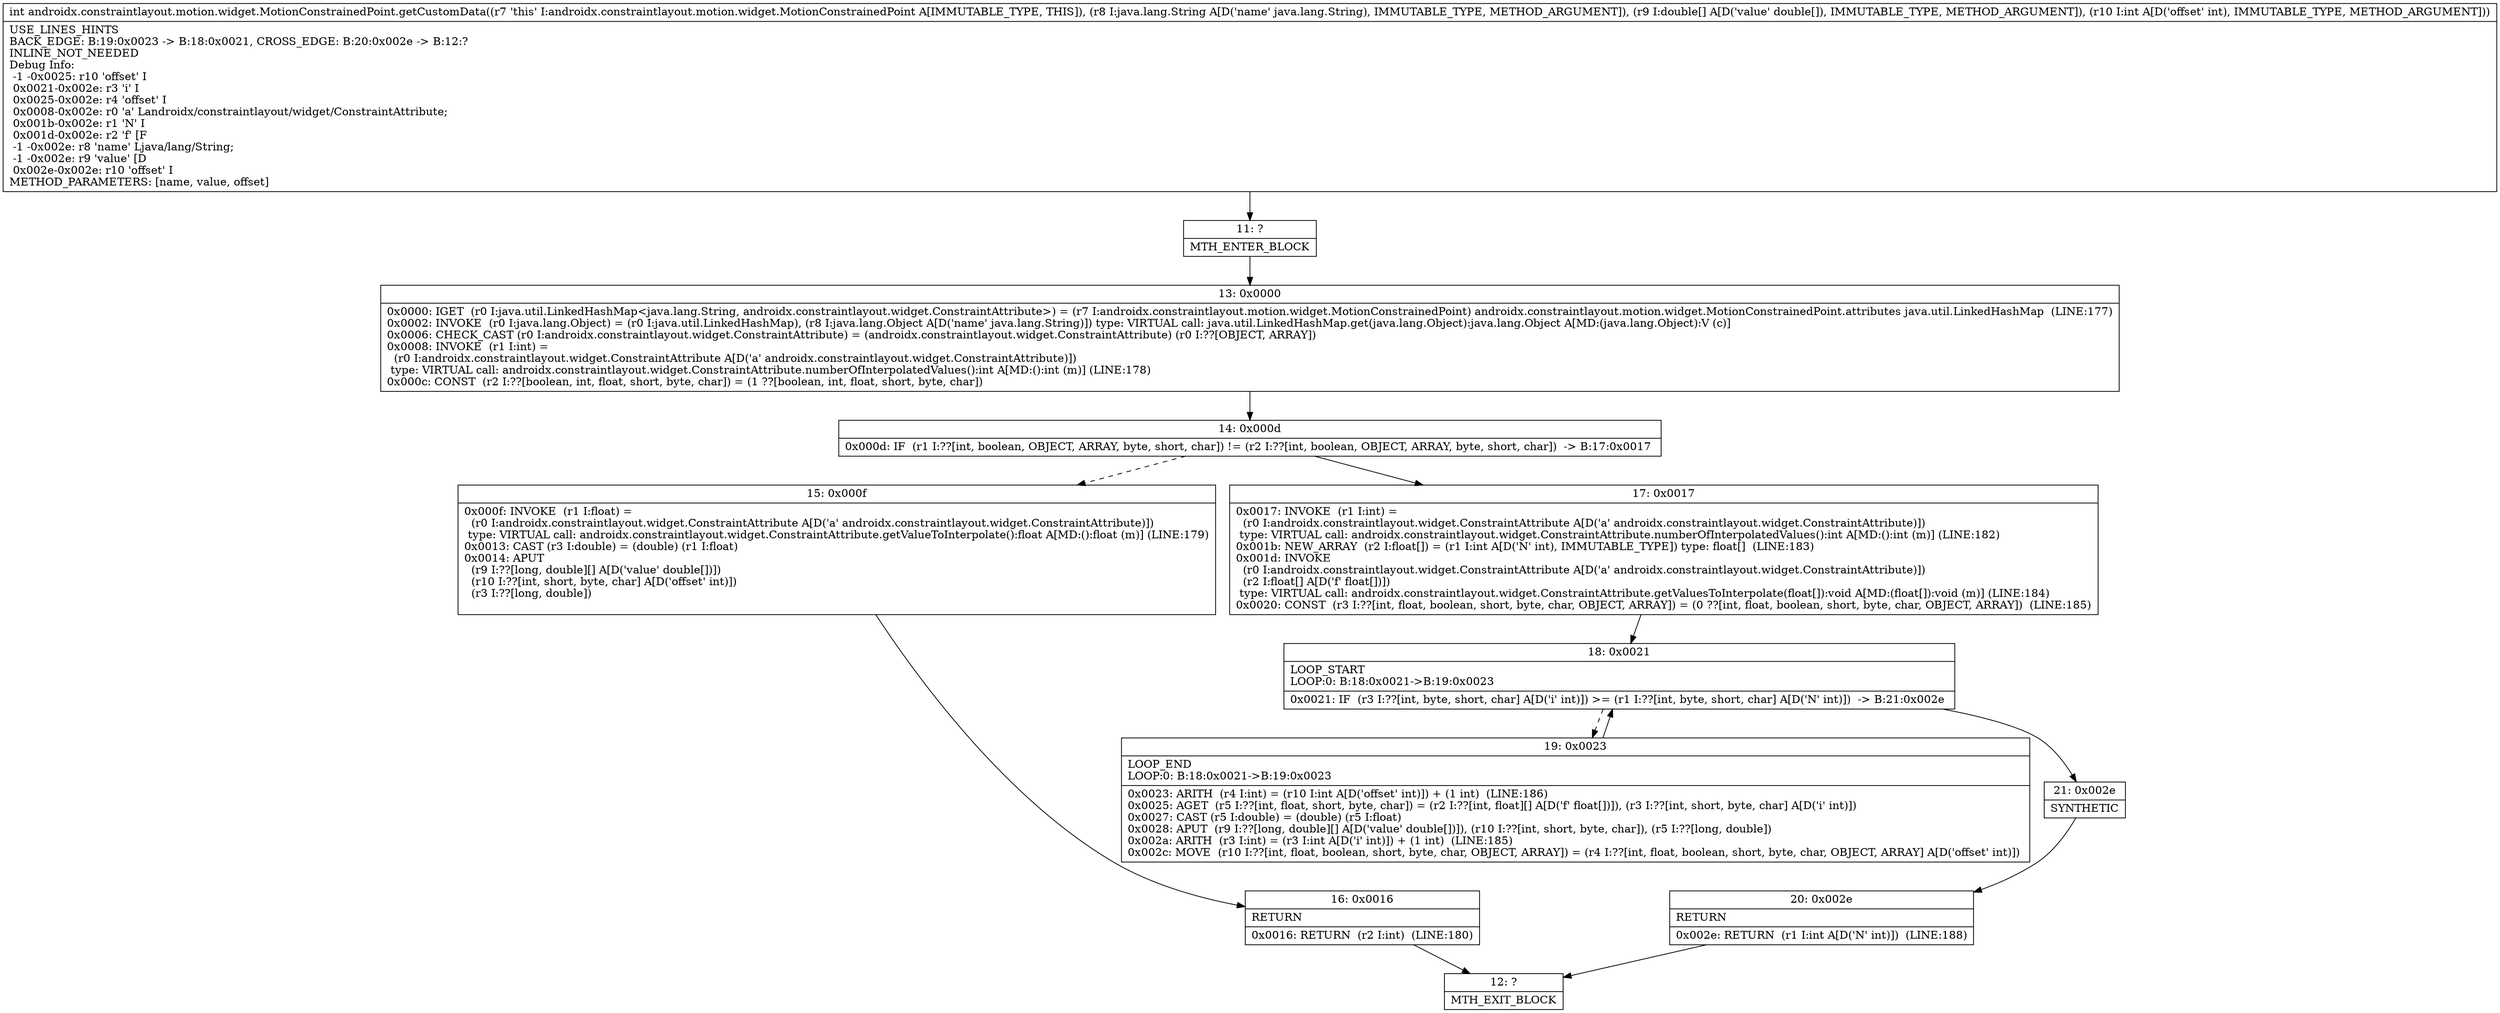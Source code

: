 digraph "CFG forandroidx.constraintlayout.motion.widget.MotionConstrainedPoint.getCustomData(Ljava\/lang\/String;[DI)I" {
Node_11 [shape=record,label="{11\:\ ?|MTH_ENTER_BLOCK\l}"];
Node_13 [shape=record,label="{13\:\ 0x0000|0x0000: IGET  (r0 I:java.util.LinkedHashMap\<java.lang.String, androidx.constraintlayout.widget.ConstraintAttribute\>) = (r7 I:androidx.constraintlayout.motion.widget.MotionConstrainedPoint) androidx.constraintlayout.motion.widget.MotionConstrainedPoint.attributes java.util.LinkedHashMap  (LINE:177)\l0x0002: INVOKE  (r0 I:java.lang.Object) = (r0 I:java.util.LinkedHashMap), (r8 I:java.lang.Object A[D('name' java.lang.String)]) type: VIRTUAL call: java.util.LinkedHashMap.get(java.lang.Object):java.lang.Object A[MD:(java.lang.Object):V (c)]\l0x0006: CHECK_CAST (r0 I:androidx.constraintlayout.widget.ConstraintAttribute) = (androidx.constraintlayout.widget.ConstraintAttribute) (r0 I:??[OBJECT, ARRAY]) \l0x0008: INVOKE  (r1 I:int) = \l  (r0 I:androidx.constraintlayout.widget.ConstraintAttribute A[D('a' androidx.constraintlayout.widget.ConstraintAttribute)])\l type: VIRTUAL call: androidx.constraintlayout.widget.ConstraintAttribute.numberOfInterpolatedValues():int A[MD:():int (m)] (LINE:178)\l0x000c: CONST  (r2 I:??[boolean, int, float, short, byte, char]) = (1 ??[boolean, int, float, short, byte, char]) \l}"];
Node_14 [shape=record,label="{14\:\ 0x000d|0x000d: IF  (r1 I:??[int, boolean, OBJECT, ARRAY, byte, short, char]) != (r2 I:??[int, boolean, OBJECT, ARRAY, byte, short, char])  \-\> B:17:0x0017 \l}"];
Node_15 [shape=record,label="{15\:\ 0x000f|0x000f: INVOKE  (r1 I:float) = \l  (r0 I:androidx.constraintlayout.widget.ConstraintAttribute A[D('a' androidx.constraintlayout.widget.ConstraintAttribute)])\l type: VIRTUAL call: androidx.constraintlayout.widget.ConstraintAttribute.getValueToInterpolate():float A[MD:():float (m)] (LINE:179)\l0x0013: CAST (r3 I:double) = (double) (r1 I:float) \l0x0014: APUT  \l  (r9 I:??[long, double][] A[D('value' double[])])\l  (r10 I:??[int, short, byte, char] A[D('offset' int)])\l  (r3 I:??[long, double])\l \l}"];
Node_16 [shape=record,label="{16\:\ 0x0016|RETURN\l|0x0016: RETURN  (r2 I:int)  (LINE:180)\l}"];
Node_12 [shape=record,label="{12\:\ ?|MTH_EXIT_BLOCK\l}"];
Node_17 [shape=record,label="{17\:\ 0x0017|0x0017: INVOKE  (r1 I:int) = \l  (r0 I:androidx.constraintlayout.widget.ConstraintAttribute A[D('a' androidx.constraintlayout.widget.ConstraintAttribute)])\l type: VIRTUAL call: androidx.constraintlayout.widget.ConstraintAttribute.numberOfInterpolatedValues():int A[MD:():int (m)] (LINE:182)\l0x001b: NEW_ARRAY  (r2 I:float[]) = (r1 I:int A[D('N' int), IMMUTABLE_TYPE]) type: float[]  (LINE:183)\l0x001d: INVOKE  \l  (r0 I:androidx.constraintlayout.widget.ConstraintAttribute A[D('a' androidx.constraintlayout.widget.ConstraintAttribute)])\l  (r2 I:float[] A[D('f' float[])])\l type: VIRTUAL call: androidx.constraintlayout.widget.ConstraintAttribute.getValuesToInterpolate(float[]):void A[MD:(float[]):void (m)] (LINE:184)\l0x0020: CONST  (r3 I:??[int, float, boolean, short, byte, char, OBJECT, ARRAY]) = (0 ??[int, float, boolean, short, byte, char, OBJECT, ARRAY])  (LINE:185)\l}"];
Node_18 [shape=record,label="{18\:\ 0x0021|LOOP_START\lLOOP:0: B:18:0x0021\-\>B:19:0x0023\l|0x0021: IF  (r3 I:??[int, byte, short, char] A[D('i' int)]) \>= (r1 I:??[int, byte, short, char] A[D('N' int)])  \-\> B:21:0x002e \l}"];
Node_19 [shape=record,label="{19\:\ 0x0023|LOOP_END\lLOOP:0: B:18:0x0021\-\>B:19:0x0023\l|0x0023: ARITH  (r4 I:int) = (r10 I:int A[D('offset' int)]) + (1 int)  (LINE:186)\l0x0025: AGET  (r5 I:??[int, float, short, byte, char]) = (r2 I:??[int, float][] A[D('f' float[])]), (r3 I:??[int, short, byte, char] A[D('i' int)]) \l0x0027: CAST (r5 I:double) = (double) (r5 I:float) \l0x0028: APUT  (r9 I:??[long, double][] A[D('value' double[])]), (r10 I:??[int, short, byte, char]), (r5 I:??[long, double]) \l0x002a: ARITH  (r3 I:int) = (r3 I:int A[D('i' int)]) + (1 int)  (LINE:185)\l0x002c: MOVE  (r10 I:??[int, float, boolean, short, byte, char, OBJECT, ARRAY]) = (r4 I:??[int, float, boolean, short, byte, char, OBJECT, ARRAY] A[D('offset' int)]) \l}"];
Node_21 [shape=record,label="{21\:\ 0x002e|SYNTHETIC\l}"];
Node_20 [shape=record,label="{20\:\ 0x002e|RETURN\l|0x002e: RETURN  (r1 I:int A[D('N' int)])  (LINE:188)\l}"];
MethodNode[shape=record,label="{int androidx.constraintlayout.motion.widget.MotionConstrainedPoint.getCustomData((r7 'this' I:androidx.constraintlayout.motion.widget.MotionConstrainedPoint A[IMMUTABLE_TYPE, THIS]), (r8 I:java.lang.String A[D('name' java.lang.String), IMMUTABLE_TYPE, METHOD_ARGUMENT]), (r9 I:double[] A[D('value' double[]), IMMUTABLE_TYPE, METHOD_ARGUMENT]), (r10 I:int A[D('offset' int), IMMUTABLE_TYPE, METHOD_ARGUMENT]))  | USE_LINES_HINTS\lBACK_EDGE: B:19:0x0023 \-\> B:18:0x0021, CROSS_EDGE: B:20:0x002e \-\> B:12:?\lINLINE_NOT_NEEDED\lDebug Info:\l  \-1 \-0x0025: r10 'offset' I\l  0x0021\-0x002e: r3 'i' I\l  0x0025\-0x002e: r4 'offset' I\l  0x0008\-0x002e: r0 'a' Landroidx\/constraintlayout\/widget\/ConstraintAttribute;\l  0x001b\-0x002e: r1 'N' I\l  0x001d\-0x002e: r2 'f' [F\l  \-1 \-0x002e: r8 'name' Ljava\/lang\/String;\l  \-1 \-0x002e: r9 'value' [D\l  0x002e\-0x002e: r10 'offset' I\lMETHOD_PARAMETERS: [name, value, offset]\l}"];
MethodNode -> Node_11;Node_11 -> Node_13;
Node_13 -> Node_14;
Node_14 -> Node_15[style=dashed];
Node_14 -> Node_17;
Node_15 -> Node_16;
Node_16 -> Node_12;
Node_17 -> Node_18;
Node_18 -> Node_19[style=dashed];
Node_18 -> Node_21;
Node_19 -> Node_18;
Node_21 -> Node_20;
Node_20 -> Node_12;
}

